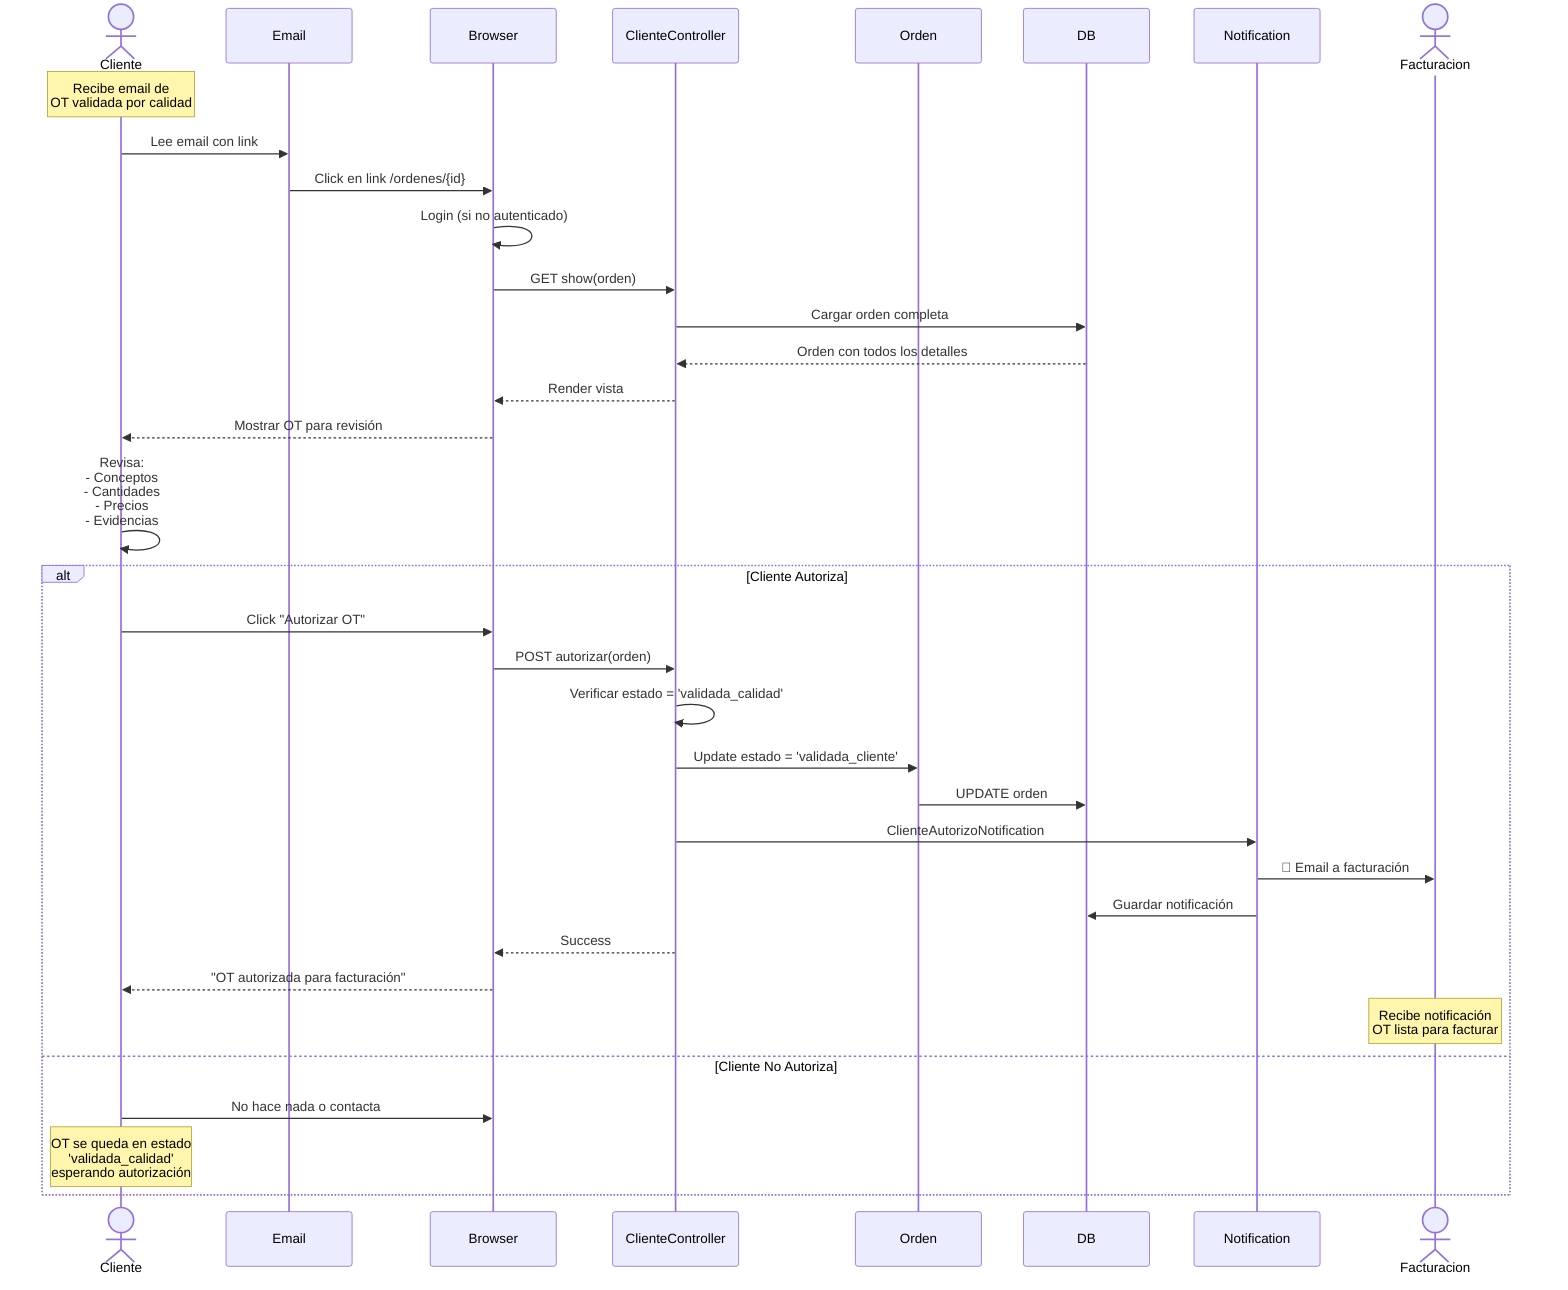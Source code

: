 ﻿sequenceDiagram
    actor Cliente
    participant Email
    participant Browser
    participant ClienteController
    participant Orden
    participant DB
    participant Notification
    actor Facturacion

    Note over Cliente: Recibe email de<br/>OT validada por calidad
    
    Cliente->>Email: Lee email con link
    Email->>Browser: Click en link /ordenes/{id}
    Browser->>Browser: Login (si no autenticado)
    
    Browser->>ClienteController: GET show(orden)
    ClienteController->>DB: Cargar orden completa
    DB-->>ClienteController: Orden con todos los detalles
    ClienteController-->>Browser: Render vista
    Browser-->>Cliente: Mostrar OT para revisión
    
    Cliente->>Cliente: Revisa:<br/>- Conceptos<br/>- Cantidades<br/>- Precios<br/>- Evidencias
    
    alt Cliente Autoriza
        Cliente->>Browser: Click "Autorizar OT"
        Browser->>ClienteController: POST autorizar(orden)
        
        ClienteController->>ClienteController: Verificar estado = 'validada_calidad'
        
        ClienteController->>Orden: Update estado = 'validada_cliente'
        Orden->>DB: UPDATE orden
        
        ClienteController->>Notification: ClienteAutorizoNotification
        Notification->>Facturacion: 📧 Email a facturación
        Notification->>DB: Guardar notificación
        
        ClienteController-->>Browser: Success
        Browser-->>Cliente: "OT autorizada para facturación"
        
        Note over Facturacion: Recibe notificación<br/>OT lista para facturar
    else Cliente No Autoriza
        Cliente->>Browser: No hace nada o contacta
        
        Note over Cliente: OT se queda en estado<br/>'validada_calidad'<br/>esperando autorización
    end